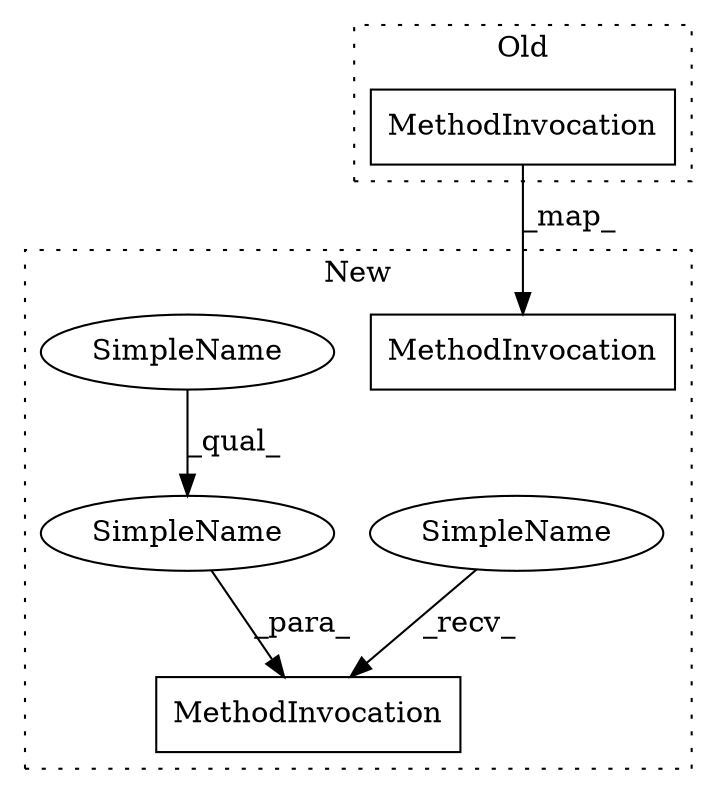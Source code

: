 digraph G {
subgraph cluster0 {
1 [label="MethodInvocation" a="32" s="618,643" l="11,1" shape="box"];
label = "Old";
style="dotted";
}
subgraph cluster1 {
2 [label="MethodInvocation" a="32" s="710,735" l="11,1" shape="box"];
3 [label="MethodInvocation" a="32" s="746,776" l="11,1" shape="box"];
4 [label="SimpleName" a="42" s="740" l="5" shape="ellipse"];
5 [label="SimpleName" a="42" s="757" l="7" shape="ellipse"];
6 [label="SimpleName" a="42" s="757" l="19" shape="ellipse"];
label = "New";
style="dotted";
}
1 -> 2 [label="_map_"];
4 -> 3 [label="_recv_"];
5 -> 6 [label="_qual_"];
6 -> 3 [label="_para_"];
}
